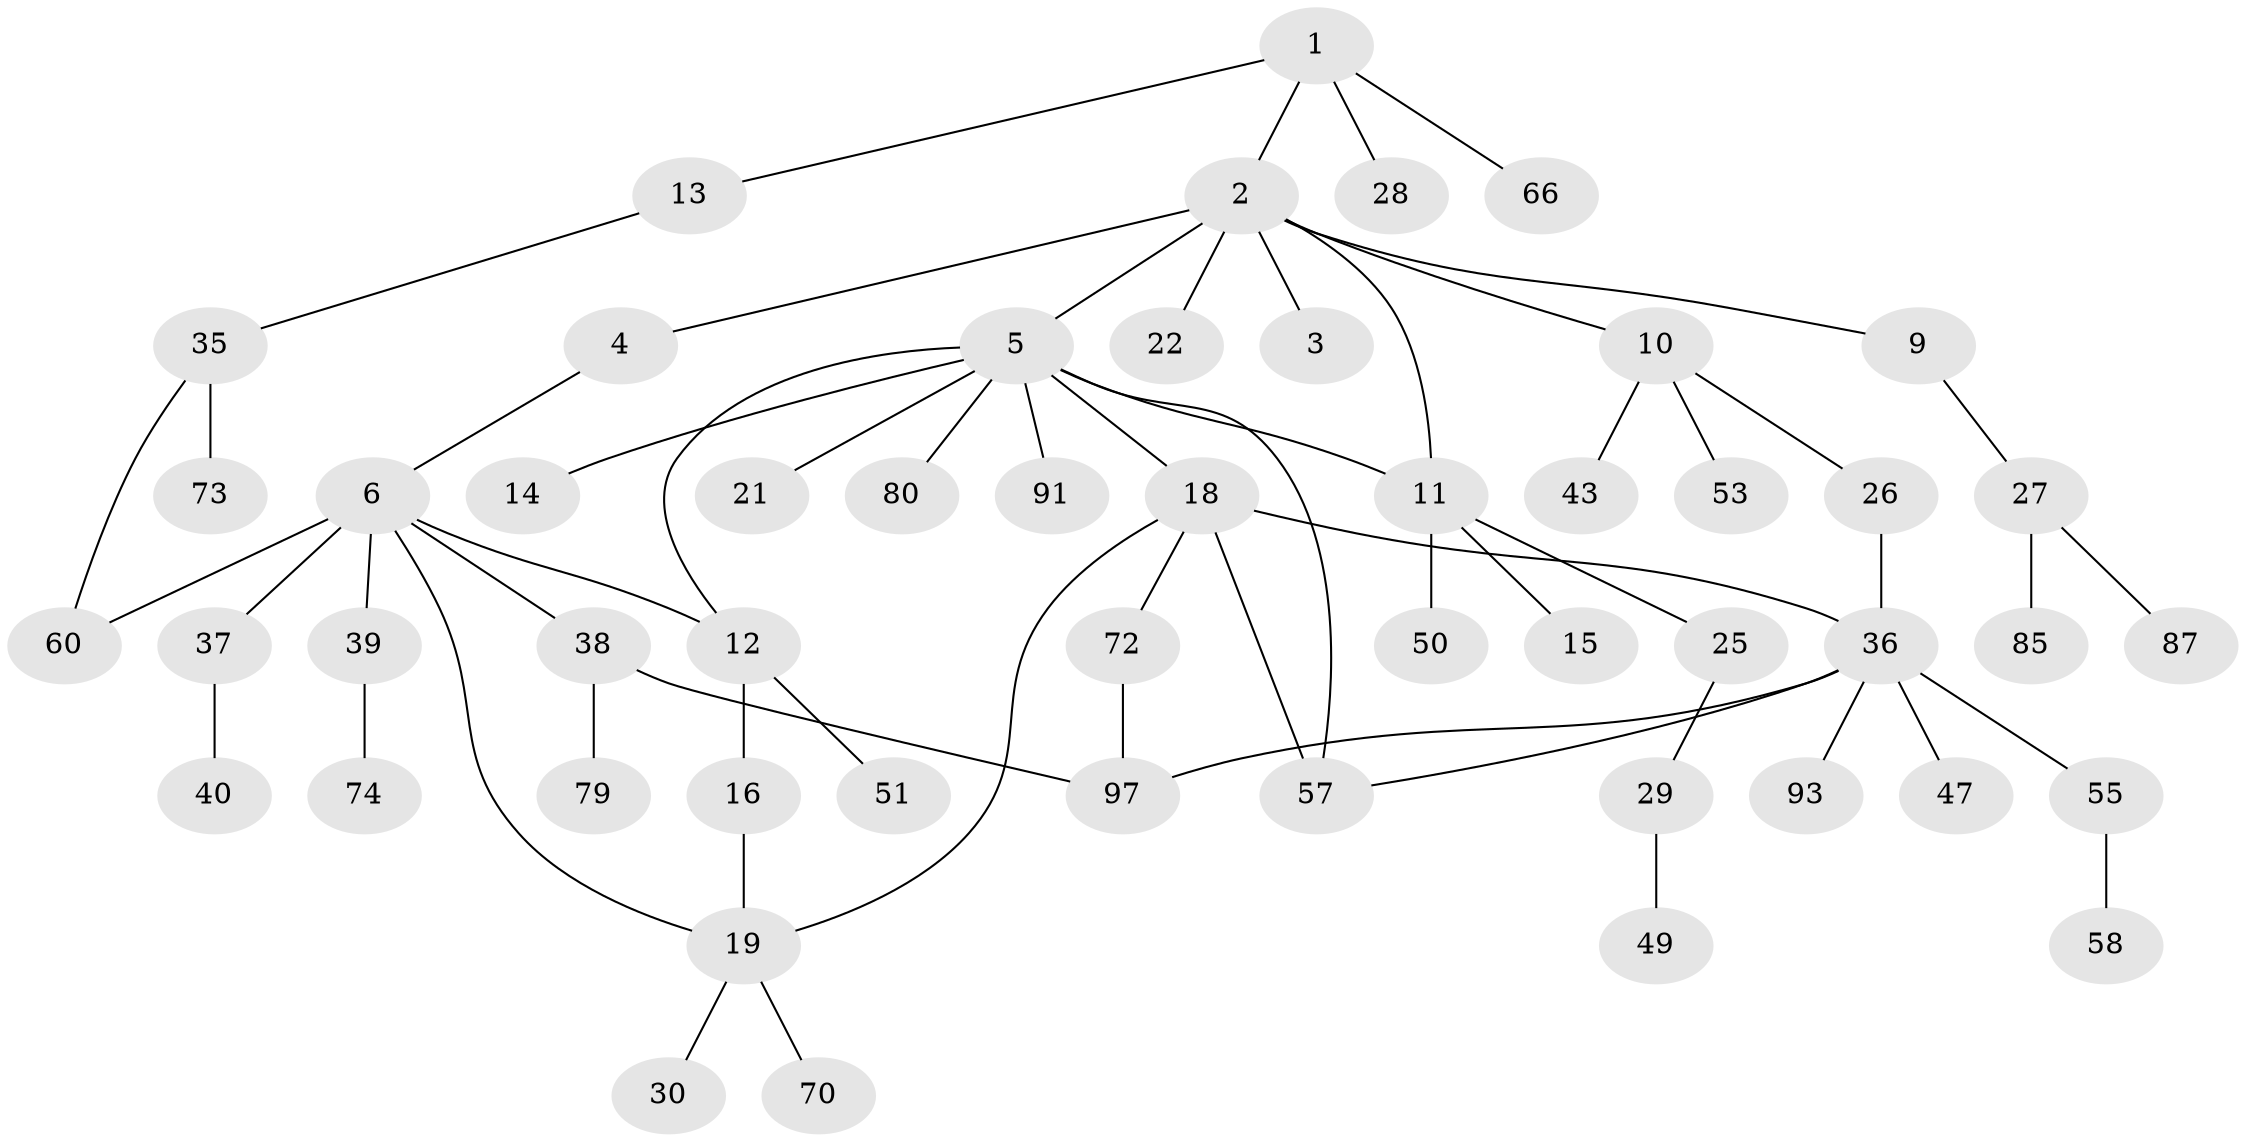 // original degree distribution, {4: 0.07692307692307693, 8: 0.009615384615384616, 1: 0.4326923076923077, 3: 0.16346153846153846, 5: 0.019230769230769232, 6: 0.019230769230769232, 7: 0.019230769230769232, 2: 0.25961538461538464}
// Generated by graph-tools (version 1.1) at 2025/16/03/04/25 18:16:57]
// undirected, 52 vertices, 61 edges
graph export_dot {
graph [start="1"]
  node [color=gray90,style=filled];
  1 [super="+17"];
  2;
  3;
  4 [super="+68"];
  5 [super="+7+59+62+20"];
  6 [super="+23+8+33"];
  9 [super="+63"];
  10;
  11 [super="+48+54"];
  12;
  13;
  14;
  15;
  16 [super="+24"];
  18 [super="+42+31+71"];
  19 [super="+83+45"];
  21;
  22 [super="+98+90"];
  25;
  26;
  27;
  28;
  29;
  30;
  35 [super="+100"];
  36 [super="+41+46"];
  37;
  38;
  39;
  40;
  43 [super="+101"];
  47 [super="+82"];
  49 [super="+88"];
  50 [super="+65"];
  51;
  53;
  55;
  57;
  58;
  60;
  66;
  70 [super="+102"];
  72;
  73;
  74;
  79;
  80;
  85;
  87;
  91;
  93;
  97;
  1 -- 2;
  1 -- 13;
  1 -- 66;
  1 -- 28;
  2 -- 3;
  2 -- 4;
  2 -- 5;
  2 -- 9;
  2 -- 10;
  2 -- 11;
  2 -- 22;
  4 -- 6;
  5 -- 80;
  5 -- 18;
  5 -- 21;
  5 -- 57;
  5 -- 12;
  5 -- 14;
  5 -- 91;
  5 -- 11;
  6 -- 39;
  6 -- 38;
  6 -- 12;
  6 -- 37;
  6 -- 60;
  6 -- 19;
  9 -- 27;
  10 -- 26;
  10 -- 43;
  10 -- 53;
  11 -- 15;
  11 -- 25;
  11 -- 50;
  12 -- 16;
  12 -- 51;
  13 -- 35;
  16 -- 19;
  18 -- 57;
  18 -- 36;
  18 -- 72;
  18 -- 19;
  19 -- 30;
  19 -- 70;
  25 -- 29;
  26 -- 36;
  27 -- 85;
  27 -- 87;
  29 -- 49;
  35 -- 60;
  35 -- 73;
  36 -- 57;
  36 -- 93;
  36 -- 97;
  36 -- 47;
  36 -- 55;
  37 -- 40;
  38 -- 79;
  38 -- 97;
  39 -- 74;
  55 -- 58;
  72 -- 97;
}
